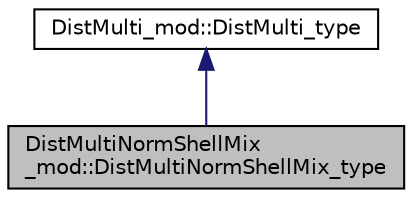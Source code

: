 digraph "DistMultiNormShellMix_mod::DistMultiNormShellMix_type"
{
 // LATEX_PDF_SIZE
  edge [fontname="Helvetica",fontsize="10",labelfontname="Helvetica",labelfontsize="10"];
  node [fontname="Helvetica",fontsize="10",shape=record];
  Node1 [label="DistMultiNormShellMix\l_mod::DistMultiNormShellMix_type",height=0.2,width=0.4,color="black", fillcolor="grey75", style="filled", fontcolor="black",tooltip=" "];
  Node2 -> Node1 [dir="back",color="midnightblue",fontsize="10",style="solid",fontname="Helvetica"];
  Node2 [label="DistMulti_mod::DistMulti_type",height=0.2,width=0.4,color="black", fillcolor="white", style="filled",URL="$structDistMulti__mod_1_1DistMulti__type.html",tooltip="This is the abstract base type for multivariate distributions."];
}
